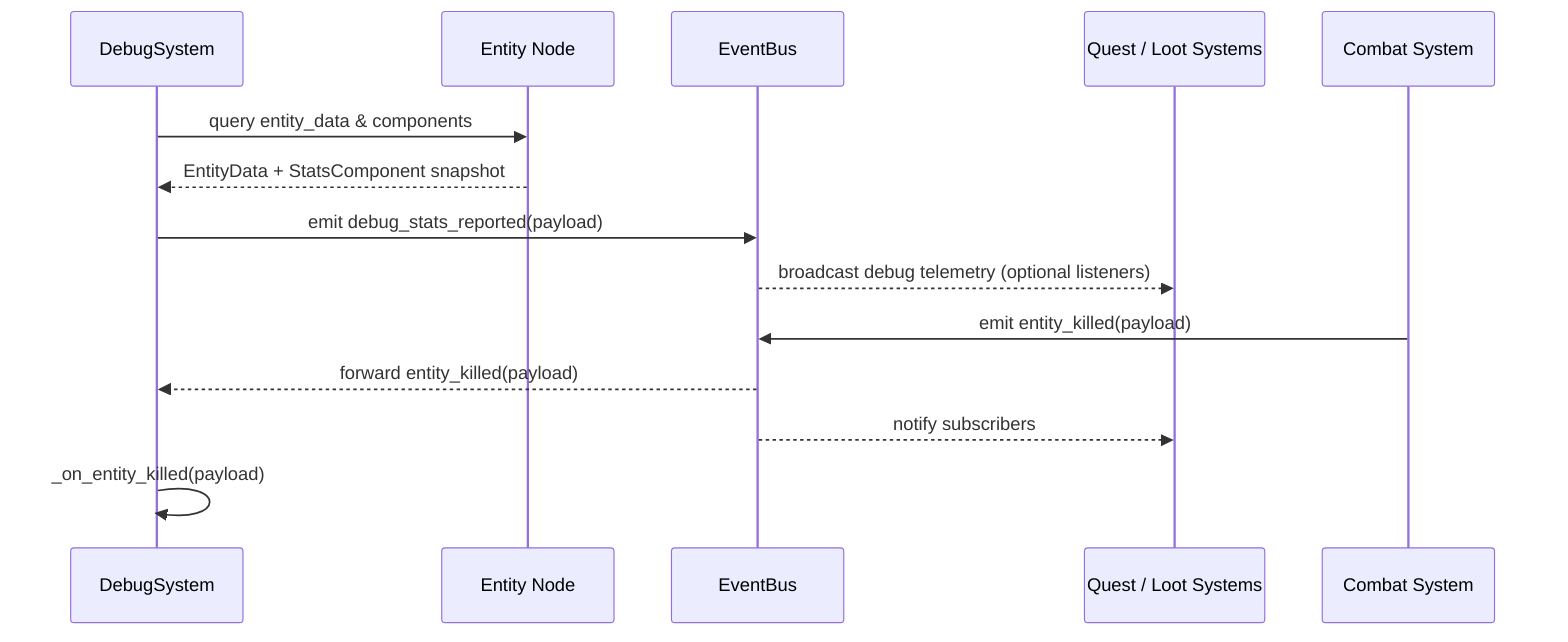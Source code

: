 %% Event Flow: Debug telemetry and combat notifications
sequenceDiagram
    participant DebugSystem as DebugSystem
    participant EntityNode as Entity Node
    participant EventBus as EventBus
    participant QuestSystem as Quest / Loot Systems
    participant CombatSystem as Combat System

    DebugSystem->>EntityNode: query entity_data & components
    EntityNode-->>DebugSystem: EntityData + StatsComponent snapshot
    DebugSystem->>EventBus: emit debug_stats_reported(payload)
    EventBus-->>QuestSystem: broadcast debug telemetry (optional listeners)

    CombatSystem->>EventBus: emit entity_killed(payload)
    EventBus-->>DebugSystem: forward entity_killed(payload)
    EventBus-->>QuestSystem: notify subscribers
    DebugSystem->>DebugSystem: _on_entity_killed(payload)